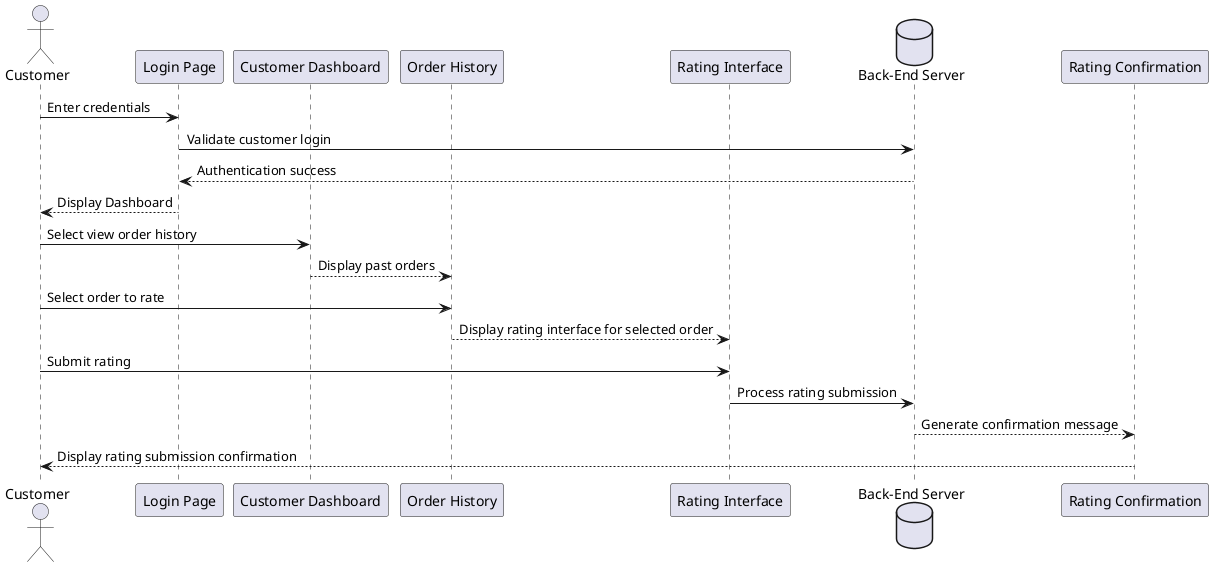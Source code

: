 @startuml
actor Customer
participant "Login Page" as Login
participant "Customer Dashboard" as Dashboard
participant "Order History" as History
participant "Rating Interface" as Rate
database "Back-End Server" as Server
participant "Rating Confirmation" as Confirmation

Customer -> Login: Enter credentials
Login -> Server: Validate customer login
Server --> Login: Authentication success
Login --> Customer: Display Dashboard

Customer -> Dashboard: Select view order history
Dashboard --> History: Display past orders

Customer -> History: Select order to rate
History --> Rate: Display rating interface for selected order

Customer -> Rate: Submit rating
Rate -> Server: Process rating submission
Server --> Confirmation: Generate confirmation message
Confirmation --> Customer: Display rating submission confirmation

@enduml